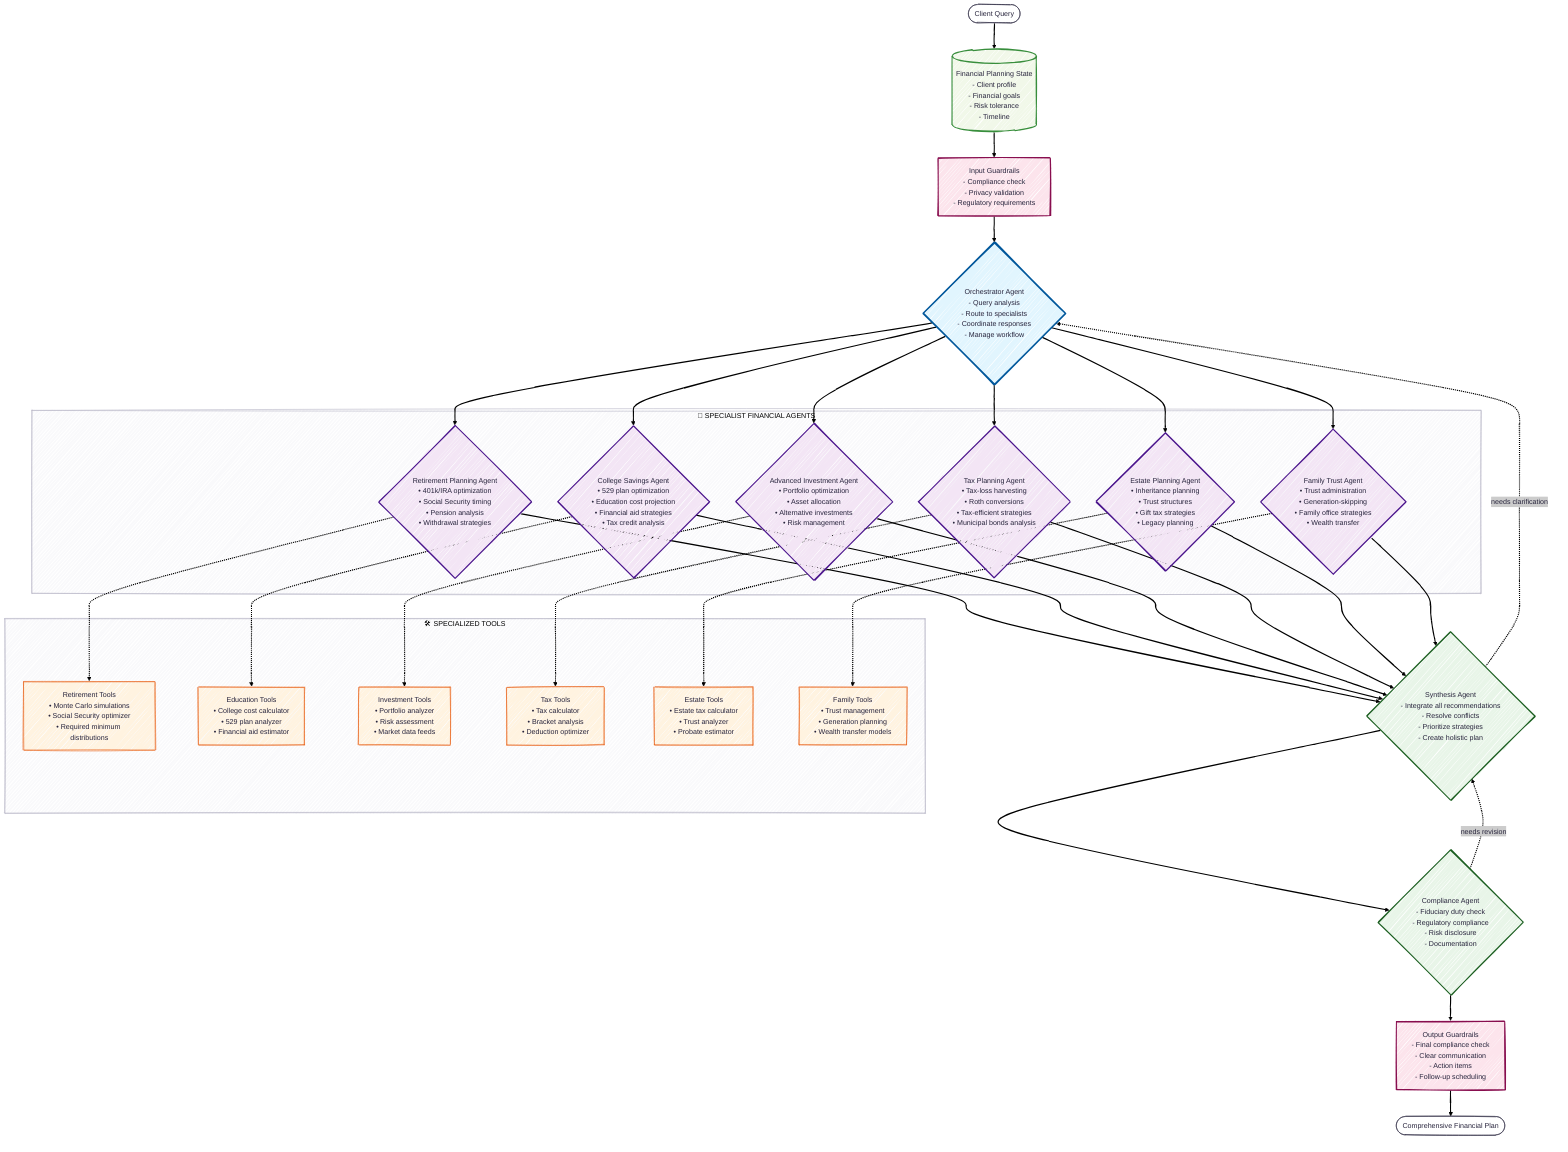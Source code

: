 ---
config:
  look: handDrawn
  theme: redux
---
graph TB
    START([Client Query])
    State[(Financial Planning State<br/>- Client profile<br/>- Financial goals<br/>- Risk tolerance<br/>- Timeline)]
    Input_Guard[Input Guardrails<br/>- Compliance check<br/>- Privacy validation<br/>- Regulatory requirements]
    Orchestrator{Orchestrator Agent<br/>- Query analysis<br/>- Route to specialists<br/>- Coordinate responses<br/>- Manage workflow}
    subgraph Specialists["🏦 SPECIALIST FINANCIAL AGENTS"]
        Retirement_Agent{Retirement Planning Agent<br/>• 401k/IRA optimization<br/>• Social Security timing<br/>• Pension analysis<br/>• Withdrawal strategies}
        College_Agent{College Savings Agent<br/>• 529 plan optimization<br/>• Education cost projection<br/>• Financial aid strategies<br/>• Tax credit analysis}
        Investment_Agent{Advanced Investment Agent<br/>• Portfolio optimization<br/>• Asset allocation<br/>• Alternative investments<br/>• Risk management}
        Tax_Agent{Tax Planning Agent<br/>• Tax-loss harvesting<br/>• Roth conversions<br/>• Tax-efficient strategies<br/>• Municipal bonds analysis}
        Estate_Agent{Estate Planning Agent<br/>• Inheritance planning<br/>• Trust structures<br/>• Gift tax strategies<br/>• Legacy planning}
        Family_Agent{Family Trust Agent<br/>• Trust administration<br/>• Generation-skipping<br/>• Family office strategies<br/>• Wealth transfer}
    end
    subgraph Tools["🛠️ SPECIALIZED TOOLS"]
        Retirement_Tools[Retirement Tools<br/>• Monte Carlo simulations<br/>• Social Security optimizer<br/>• Required minimum distributions]
        College_Tools[Education Tools<br/>• College cost calculator<br/>• 529 plan analyzer<br/>• Financial aid estimator]
        Investment_Tools[Investment Tools<br/>• Portfolio analyzer<br/>• Risk assessment<br/>• Market data feeds]
        Tax_Tools[Tax Tools<br/>• Tax calculator<br/>• Bracket analysis<br/>• Deduction optimizer]
        Estate_Tools[Estate Tools<br/>• Estate tax calculator<br/>• Trust analyzer<br/>• Probate estimator]
        Family_Tools[Family Tools<br/>• Trust management<br/>• Generation planning<br/>• Wealth transfer models]
    end
    Synthesis_Agent{Synthesis Agent<br/>- Integrate all recommendations<br/>- Resolve conflicts<br/>- Prioritize strategies<br/>- Create holistic plan}
    Compliance_Agent{Compliance Agent<br/>- Fiduciary duty check<br/>- Regulatory compliance<br/>- Risk disclosure<br/>- Documentation}
    Output_Guard[Output Guardrails<br/>- Final compliance check<br/>- Clear communication<br/>- Action items<br/>- Follow-up scheduling]
    END([Comprehensive Financial Plan])
    START --> State
    State --> Input_Guard
    Input_Guard --> Orchestrator
    Orchestrator --> Retirement_Agent
    Orchestrator --> College_Agent
    Orchestrator --> Investment_Agent
    Orchestrator --> Tax_Agent
    Orchestrator --> Estate_Agent
    Orchestrator --> Family_Agent
    Retirement_Agent -.-> Retirement_Tools
    College_Agent -.-> College_Tools
    Investment_Agent -.-> Investment_Tools
    Tax_Agent -.-> Tax_Tools
    Estate_Agent -.-> Estate_Tools
    Family_Agent -.-> Family_Tools
    Retirement_Agent --> Synthesis_Agent
    College_Agent --> Synthesis_Agent
    Investment_Agent --> Synthesis_Agent
    Tax_Agent --> Synthesis_Agent
    Estate_Agent --> Synthesis_Agent
    Family_Agent --> Synthesis_Agent
    Synthesis_Agent --> Compliance_Agent
    Compliance_Agent --> Output_Guard
    Output_Guard --> END
    Synthesis_Agent -.->|needs clarification| Orchestrator
    Compliance_Agent -.->|needs revision| Synthesis_Agent
    classDef orchestratorClass fill:#e1f5fe,stroke:#01579b,stroke-width:3px
    classDef specialistClass fill:#f3e5f5,stroke:#4a148c,stroke-width:2px
    classDef synthesisClass fill:#e8f5e8,stroke:#1b5e20,stroke-width:2px
    classDef toolClass fill:#fff3e0,stroke:#e65100,stroke-width:1px
    classDef guardClass fill:#fce4ec,stroke:#880e4f,stroke-width:2px
    classDef stateClass fill:#f1f8e9,stroke:#388e3c,stroke-width:2px
    class Orchestrator orchestratorClass
    class Retirement_Agent,College_Agent,Investment_Agent,Tax_Agent,Estate_Agent,Family_Agent specialistClass
    class Synthesis_Agent,Compliance_Agent synthesisClass
    class Retirement_Tools,College_Tools,Investment_Tools,Tax_Tools,Estate_Tools,Family_Tools toolClass
    class Input_Guard,Output_Guard guardClass
    class State stateClass